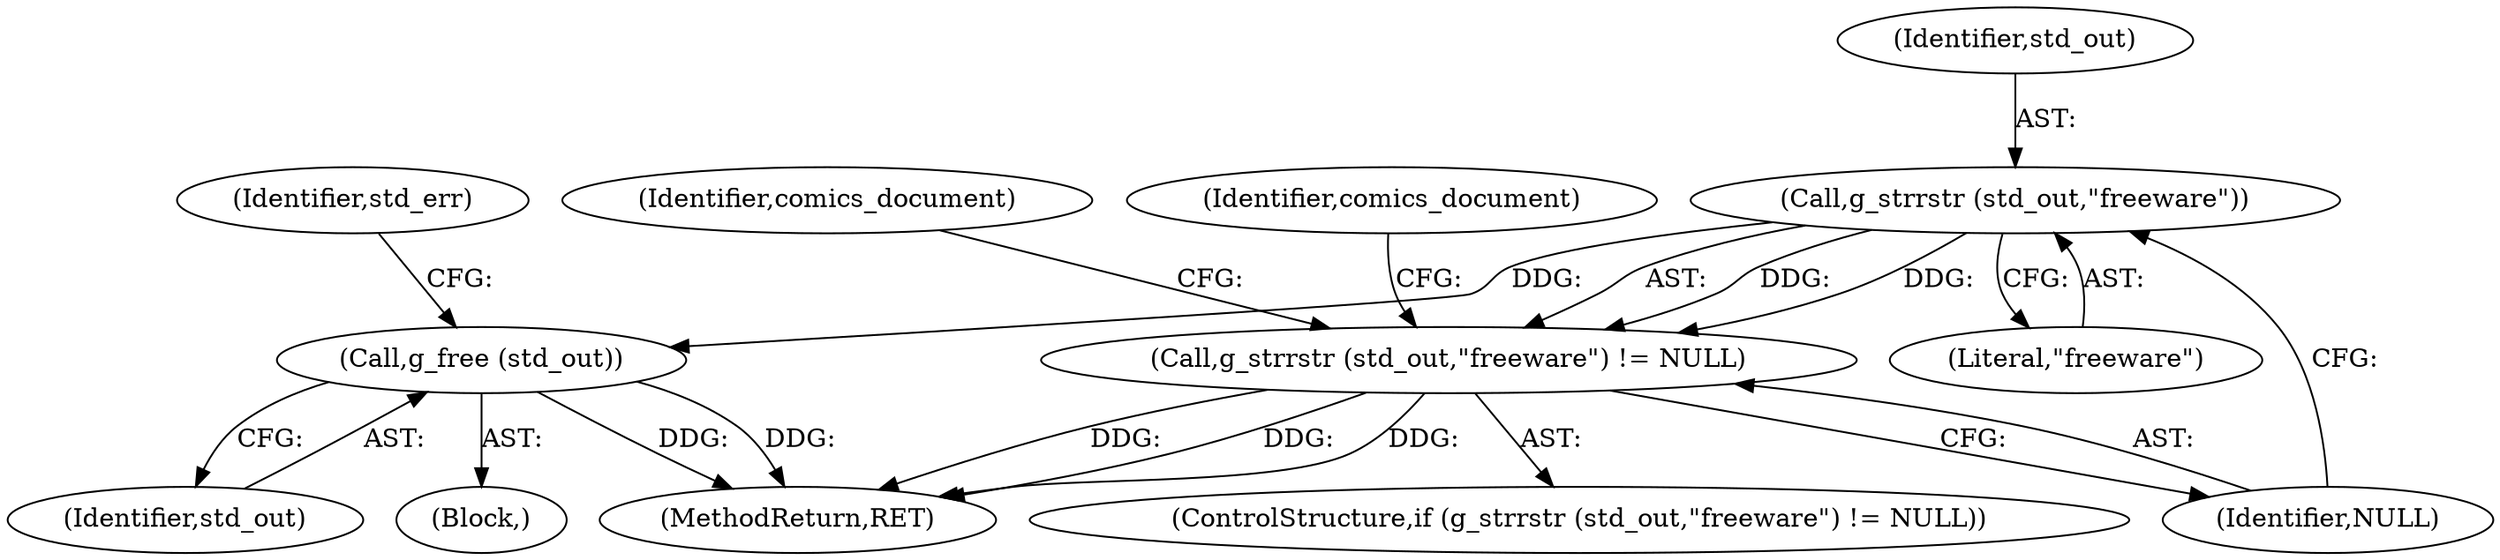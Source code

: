 digraph "0_evince_717df38fd8509bf883b70d680c9b1b3cf36732ee@pointer" {
"1000176" [label="(Call,g_strrstr (std_out,\"freeware\"))"];
"1000175" [label="(Call,g_strrstr (std_out,\"freeware\") != NULL)"];
"1000191" [label="(Call,g_free (std_out))"];
"1000472" [label="(MethodReturn,RET)"];
"1000175" [label="(Call,g_strrstr (std_out,\"freeware\") != NULL)"];
"1000176" [label="(Call,g_strrstr (std_out,\"freeware\"))"];
"1000191" [label="(Call,g_free (std_out))"];
"1000177" [label="(Identifier,std_out)"];
"1000194" [label="(Identifier,std_err)"];
"1000188" [label="(Identifier,comics_document)"];
"1000192" [label="(Identifier,std_out)"];
"1000178" [label="(Literal,\"freeware\")"];
"1000174" [label="(ControlStructure,if (g_strrstr (std_out,\"freeware\") != NULL))"];
"1000179" [label="(Identifier,NULL)"];
"1000182" [label="(Identifier,comics_document)"];
"1000173" [label="(Block,)"];
"1000176" -> "1000175"  [label="AST: "];
"1000176" -> "1000178"  [label="CFG: "];
"1000177" -> "1000176"  [label="AST: "];
"1000178" -> "1000176"  [label="AST: "];
"1000179" -> "1000176"  [label="CFG: "];
"1000176" -> "1000175"  [label="DDG: "];
"1000176" -> "1000175"  [label="DDG: "];
"1000176" -> "1000191"  [label="DDG: "];
"1000175" -> "1000174"  [label="AST: "];
"1000175" -> "1000179"  [label="CFG: "];
"1000179" -> "1000175"  [label="AST: "];
"1000182" -> "1000175"  [label="CFG: "];
"1000188" -> "1000175"  [label="CFG: "];
"1000175" -> "1000472"  [label="DDG: "];
"1000175" -> "1000472"  [label="DDG: "];
"1000175" -> "1000472"  [label="DDG: "];
"1000191" -> "1000173"  [label="AST: "];
"1000191" -> "1000192"  [label="CFG: "];
"1000192" -> "1000191"  [label="AST: "];
"1000194" -> "1000191"  [label="CFG: "];
"1000191" -> "1000472"  [label="DDG: "];
"1000191" -> "1000472"  [label="DDG: "];
}
